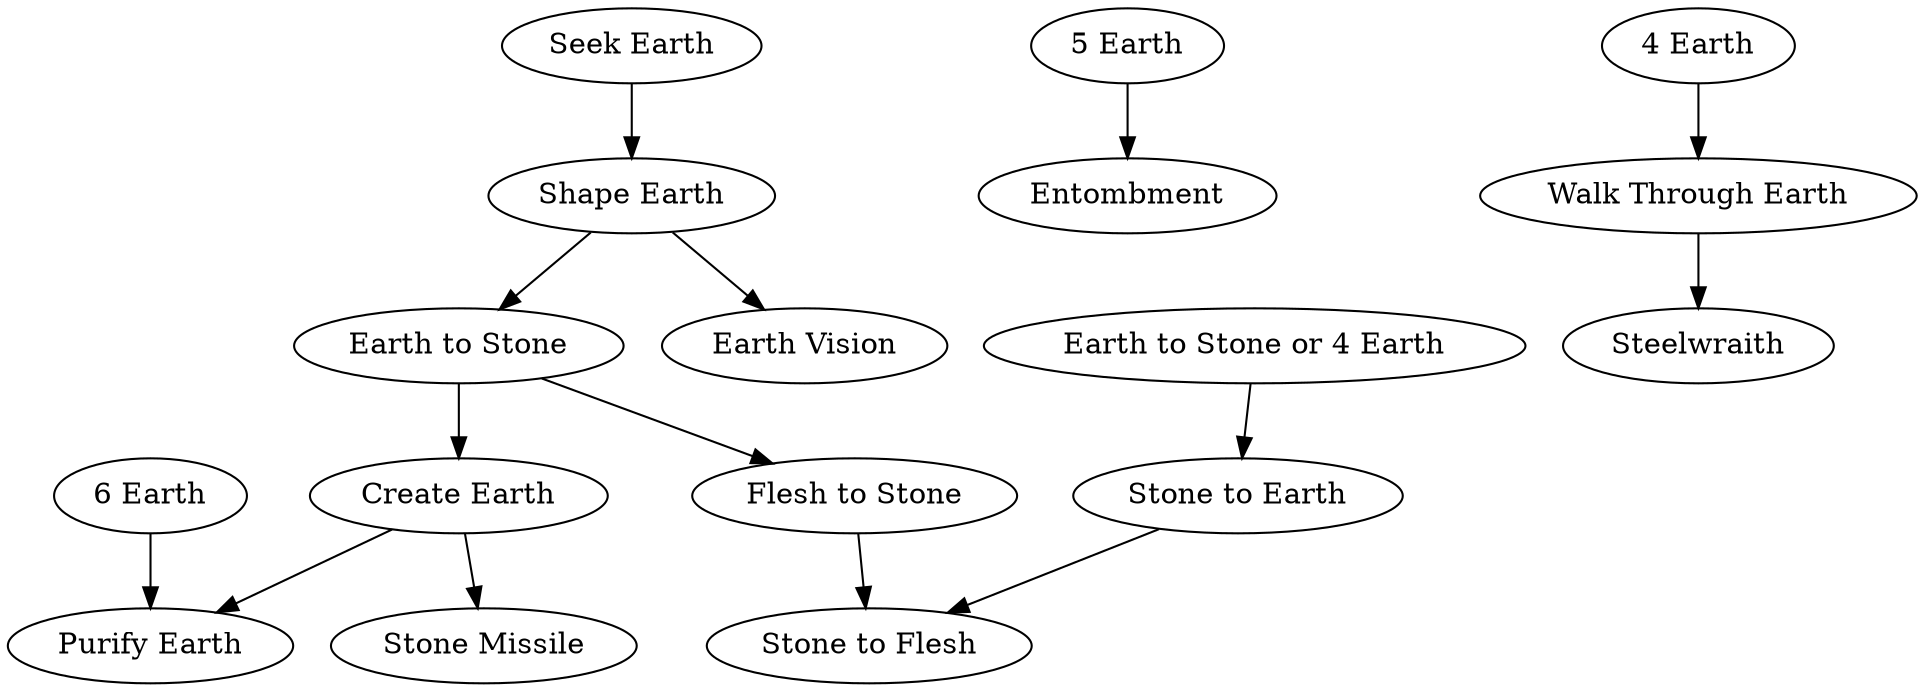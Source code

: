 digraph {
    "Earth to Stone" -> { "Create Earth", "Flesh to Stone" }
    "Shape Earth" -> { "Earth to Stone", "Earth Vision" }
    "5 Earth" -> { "Entombment" }
    "Create Earth" -> { "Purify Earth", "Stone Missile" }
    "6 Earth" -> { "Purify Earth" }
    "Seek Earth" -> { "Shape Earth" }
    "Walk Through Earth" -> { "Steelwraith" }
    "Earth to Stone or 4 Earth" -> { "Stone to Earth" }
    "Flesh to Stone" -> { "Stone to Flesh" }
    "Stone to Earth" -> { "Stone to Flesh" }
    "4 Earth" -> { "Walk Through Earth" }
}